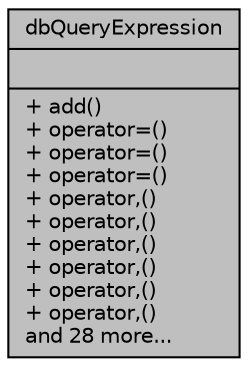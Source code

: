 digraph "dbQueryExpression"
{
 // INTERACTIVE_SVG=YES
 // LATEX_PDF_SIZE
  edge [fontname="Helvetica",fontsize="10",labelfontname="Helvetica",labelfontsize="10"];
  node [fontname="Helvetica",fontsize="10",shape=record];
  Node1 [label="{dbQueryExpression\n||+ add()\l+ operator=()\l+ operator=()\l+ operator=()\l+ operator,()\l+ operator,()\l+ operator,()\l+ operator,()\l+ operator,()\l+ operator,()\land 28 more...\l}",height=0.2,width=0.4,color="black", fillcolor="grey75", style="filled", fontcolor="black",tooltip=" "];
}
